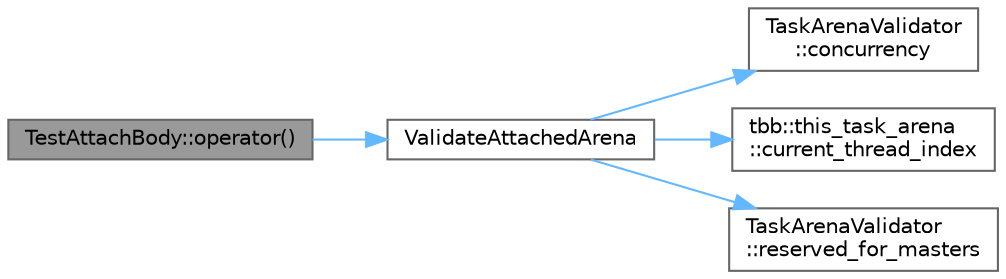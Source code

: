 digraph "TestAttachBody::operator()"
{
 // LATEX_PDF_SIZE
  bgcolor="transparent";
  edge [fontname=Helvetica,fontsize=10,labelfontname=Helvetica,labelfontsize=10];
  node [fontname=Helvetica,fontsize=10,shape=box,height=0.2,width=0.4];
  rankdir="LR";
  Node1 [id="Node000001",label="TestAttachBody::operator()",height=0.2,width=0.4,color="gray40", fillcolor="grey60", style="filled", fontcolor="black",tooltip=" "];
  Node1 -> Node2 [id="edge1_Node000001_Node000002",color="steelblue1",style="solid",tooltip=" "];
  Node2 [id="Node000002",label="ValidateAttachedArena",height=0.2,width=0.4,color="grey40", fillcolor="white", style="filled",URL="$test__task__arena_8cpp.html#af2e582252ebf380769fb88a1b2c8ff19",tooltip=" "];
  Node2 -> Node3 [id="edge2_Node000002_Node000003",color="steelblue1",style="solid",tooltip=" "];
  Node3 [id="Node000003",label="TaskArenaValidator\l::concurrency",height=0.2,width=0.4,color="grey40", fillcolor="white", style="filled",URL="$struct_task_arena_validator.html#a2a1cd5e077ac0541db6a2c8a4d5eb796",tooltip=" "];
  Node2 -> Node4 [id="edge3_Node000002_Node000004",color="steelblue1",style="solid",tooltip=" "];
  Node4 [id="Node000004",label="tbb::this_task_arena\l::current_thread_index",height=0.2,width=0.4,color="grey40", fillcolor="white", style="filled",URL="$namespacetbb_1_1this__task__arena.html#a3ab8c42906cedb6fc3e088097e8639ea",tooltip="Returns the index, aka slot number, of the calling thread in its current arena"];
  Node2 -> Node5 [id="edge4_Node000002_Node000005",color="steelblue1",style="solid",tooltip=" "];
  Node5 [id="Node000005",label="TaskArenaValidator\l::reserved_for_masters",height=0.2,width=0.4,color="grey40", fillcolor="white", style="filled",URL="$struct_task_arena_validator.html#a01d2c70bcb3b99403e845d8743608d5f",tooltip=" "];
}
